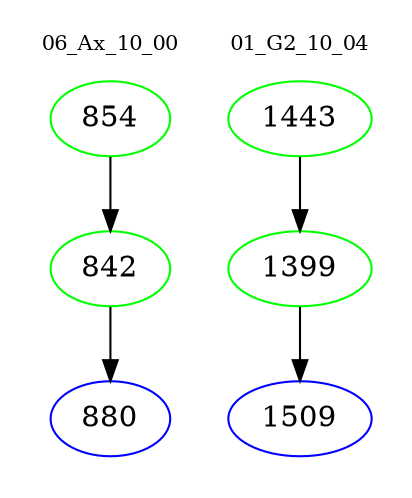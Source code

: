 digraph{
subgraph cluster_0 {
color = white
label = "06_Ax_10_00";
fontsize=10;
T0_854 [label="854", color="green"]
T0_854 -> T0_842 [color="black"]
T0_842 [label="842", color="green"]
T0_842 -> T0_880 [color="black"]
T0_880 [label="880", color="blue"]
}
subgraph cluster_1 {
color = white
label = "01_G2_10_04";
fontsize=10;
T1_1443 [label="1443", color="green"]
T1_1443 -> T1_1399 [color="black"]
T1_1399 [label="1399", color="green"]
T1_1399 -> T1_1509 [color="black"]
T1_1509 [label="1509", color="blue"]
}
}
